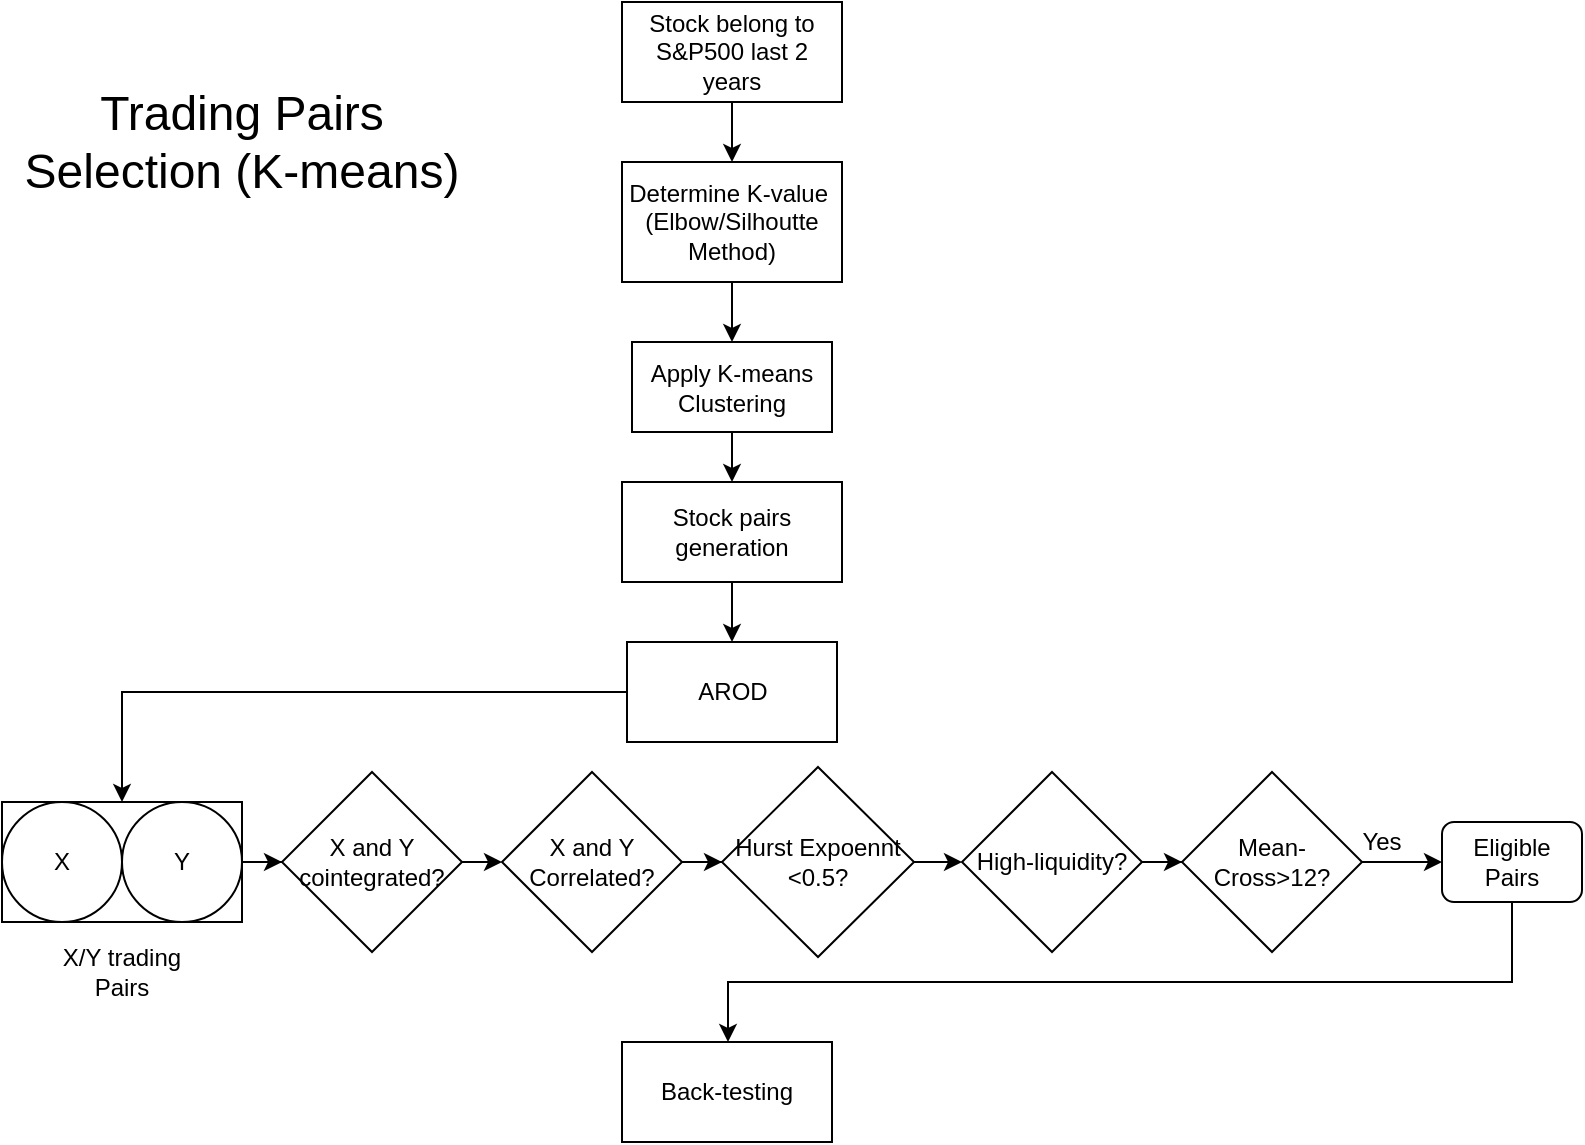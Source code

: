 <mxfile version="20.6.0" type="device"><diagram id="8md5lMmjaiQX5xRIKl1F" name="第 1 页"><mxGraphModel dx="1422" dy="738" grid="1" gridSize="10" guides="1" tooltips="1" connect="1" arrows="1" fold="1" page="1" pageScale="1" pageWidth="827" pageHeight="1169" math="0" shadow="0"><root><mxCell id="0"/><mxCell id="1" parent="0"/><mxCell id="LDWrdKYjF9cho_oMPqWQ-12" style="edgeStyle=orthogonalEdgeStyle;rounded=0;orthogonalLoop=1;jettySize=auto;html=1;entryX=0.5;entryY=0;entryDx=0;entryDy=0;" edge="1" parent="1" source="LDWrdKYjF9cho_oMPqWQ-3" target="LDWrdKYjF9cho_oMPqWQ-4"><mxGeometry relative="1" as="geometry"/></mxCell><mxCell id="LDWrdKYjF9cho_oMPqWQ-3" value="Stock belong to S&amp;amp;P500 last 2 years" style="rounded=0;whiteSpace=wrap;html=1;" vertex="1" parent="1"><mxGeometry x="330" y="20" width="110" height="50" as="geometry"/></mxCell><mxCell id="LDWrdKYjF9cho_oMPqWQ-11" style="edgeStyle=orthogonalEdgeStyle;rounded=0;orthogonalLoop=1;jettySize=auto;html=1;entryX=0.5;entryY=0;entryDx=0;entryDy=0;" edge="1" parent="1" source="LDWrdKYjF9cho_oMPqWQ-4" target="LDWrdKYjF9cho_oMPqWQ-6"><mxGeometry relative="1" as="geometry"/></mxCell><mxCell id="LDWrdKYjF9cho_oMPqWQ-4" value="Determine K-value&amp;nbsp; (Elbow/Silhoutte Method)" style="rounded=0;whiteSpace=wrap;html=1;" vertex="1" parent="1"><mxGeometry x="330" y="100" width="110" height="60" as="geometry"/></mxCell><mxCell id="LDWrdKYjF9cho_oMPqWQ-9" value="" style="edgeStyle=orthogonalEdgeStyle;rounded=0;orthogonalLoop=1;jettySize=auto;html=1;" edge="1" parent="1" source="LDWrdKYjF9cho_oMPqWQ-6" target="LDWrdKYjF9cho_oMPqWQ-8"><mxGeometry relative="1" as="geometry"/></mxCell><mxCell id="LDWrdKYjF9cho_oMPqWQ-6" value="Apply K-means Clustering" style="rounded=0;whiteSpace=wrap;html=1;" vertex="1" parent="1"><mxGeometry x="335" y="190" width="100" height="45" as="geometry"/></mxCell><mxCell id="LDWrdKYjF9cho_oMPqWQ-13" style="edgeStyle=orthogonalEdgeStyle;rounded=0;orthogonalLoop=1;jettySize=auto;html=1;" edge="1" parent="1" source="LDWrdKYjF9cho_oMPqWQ-8" target="LDWrdKYjF9cho_oMPqWQ-10"><mxGeometry relative="1" as="geometry"/></mxCell><mxCell id="LDWrdKYjF9cho_oMPqWQ-8" value="Stock pairs generation" style="rounded=0;whiteSpace=wrap;html=1;" vertex="1" parent="1"><mxGeometry x="330" y="260" width="110" height="50" as="geometry"/></mxCell><mxCell id="LDWrdKYjF9cho_oMPqWQ-42" style="edgeStyle=orthogonalEdgeStyle;rounded=0;orthogonalLoop=1;jettySize=auto;html=1;entryX=0.5;entryY=0;entryDx=0;entryDy=0;" edge="1" parent="1" source="LDWrdKYjF9cho_oMPqWQ-10" target="LDWrdKYjF9cho_oMPqWQ-33"><mxGeometry relative="1" as="geometry"/></mxCell><mxCell id="LDWrdKYjF9cho_oMPqWQ-10" value="AROD" style="rounded=0;whiteSpace=wrap;html=1;" vertex="1" parent="1"><mxGeometry x="332.5" y="340" width="105" height="50" as="geometry"/></mxCell><mxCell id="LDWrdKYjF9cho_oMPqWQ-17" value="" style="rounded=0;whiteSpace=wrap;html=1;" vertex="1" parent="1"><mxGeometry x="20" y="420" width="120" height="60" as="geometry"/></mxCell><mxCell id="LDWrdKYjF9cho_oMPqWQ-18" value="X" style="ellipse;whiteSpace=wrap;html=1;aspect=fixed;" vertex="1" parent="1"><mxGeometry x="20" y="420" width="60" height="60" as="geometry"/></mxCell><mxCell id="LDWrdKYjF9cho_oMPqWQ-19" value="Y" style="ellipse;whiteSpace=wrap;html=1;aspect=fixed;" vertex="1" parent="1"><mxGeometry x="80" y="420" width="60" height="60" as="geometry"/></mxCell><mxCell id="LDWrdKYjF9cho_oMPqWQ-31" style="edgeStyle=orthogonalEdgeStyle;rounded=0;orthogonalLoop=1;jettySize=auto;html=1;exitX=1;exitY=0.5;exitDx=0;exitDy=0;entryX=0;entryY=0.5;entryDx=0;entryDy=0;" edge="1" parent="1" source="LDWrdKYjF9cho_oMPqWQ-25" target="LDWrdKYjF9cho_oMPqWQ-28"><mxGeometry relative="1" as="geometry"/></mxCell><mxCell id="LDWrdKYjF9cho_oMPqWQ-25" value="X and Y cointegrated?" style="rhombus;whiteSpace=wrap;html=1;" vertex="1" parent="1"><mxGeometry x="160" y="405" width="90" height="90" as="geometry"/></mxCell><mxCell id="LDWrdKYjF9cho_oMPqWQ-40" style="edgeStyle=orthogonalEdgeStyle;rounded=0;orthogonalLoop=1;jettySize=auto;html=1;" edge="1" parent="1" source="LDWrdKYjF9cho_oMPqWQ-28" target="LDWrdKYjF9cho_oMPqWQ-29"><mxGeometry relative="1" as="geometry"/></mxCell><mxCell id="LDWrdKYjF9cho_oMPqWQ-28" value="X and Y Correlated?" style="rhombus;whiteSpace=wrap;html=1;" vertex="1" parent="1"><mxGeometry x="270" y="405" width="90" height="90" as="geometry"/></mxCell><mxCell id="LDWrdKYjF9cho_oMPqWQ-41" style="edgeStyle=orthogonalEdgeStyle;rounded=0;orthogonalLoop=1;jettySize=auto;html=1;" edge="1" parent="1" source="LDWrdKYjF9cho_oMPqWQ-29" target="LDWrdKYjF9cho_oMPqWQ-30"><mxGeometry relative="1" as="geometry"/></mxCell><mxCell id="LDWrdKYjF9cho_oMPqWQ-29" value="Hurst Expoennt &amp;lt;0.5?" style="rhombus;whiteSpace=wrap;html=1;" vertex="1" parent="1"><mxGeometry x="380" y="402.5" width="96" height="95" as="geometry"/></mxCell><mxCell id="LDWrdKYjF9cho_oMPqWQ-44" style="edgeStyle=orthogonalEdgeStyle;rounded=0;orthogonalLoop=1;jettySize=auto;html=1;" edge="1" parent="1" source="LDWrdKYjF9cho_oMPqWQ-30" target="LDWrdKYjF9cho_oMPqWQ-43"><mxGeometry relative="1" as="geometry"/></mxCell><mxCell id="LDWrdKYjF9cho_oMPqWQ-30" value="High-liquidity?" style="rhombus;whiteSpace=wrap;html=1;" vertex="1" parent="1"><mxGeometry x="500" y="405" width="90" height="90" as="geometry"/></mxCell><mxCell id="LDWrdKYjF9cho_oMPqWQ-47" style="edgeStyle=orthogonalEdgeStyle;rounded=0;orthogonalLoop=1;jettySize=auto;html=1;" edge="1" parent="1" source="LDWrdKYjF9cho_oMPqWQ-33" target="LDWrdKYjF9cho_oMPqWQ-25"><mxGeometry relative="1" as="geometry"/></mxCell><mxCell id="LDWrdKYjF9cho_oMPqWQ-33" value="" style="rounded=0;whiteSpace=wrap;html=1;" vertex="1" parent="1"><mxGeometry x="20" y="420" width="120" height="60" as="geometry"/></mxCell><mxCell id="LDWrdKYjF9cho_oMPqWQ-34" value="X" style="ellipse;whiteSpace=wrap;html=1;aspect=fixed;" vertex="1" parent="1"><mxGeometry x="20" y="420" width="60" height="60" as="geometry"/></mxCell><mxCell id="LDWrdKYjF9cho_oMPqWQ-35" value="Y" style="ellipse;whiteSpace=wrap;html=1;aspect=fixed;" vertex="1" parent="1"><mxGeometry x="80" y="420" width="60" height="60" as="geometry"/></mxCell><mxCell id="LDWrdKYjF9cho_oMPqWQ-52" style="edgeStyle=orthogonalEdgeStyle;rounded=0;orthogonalLoop=1;jettySize=auto;html=1;" edge="1" parent="1" source="LDWrdKYjF9cho_oMPqWQ-43" target="LDWrdKYjF9cho_oMPqWQ-50"><mxGeometry relative="1" as="geometry"/></mxCell><mxCell id="LDWrdKYjF9cho_oMPqWQ-43" value="Mean-Cross&amp;gt;12?" style="rhombus;whiteSpace=wrap;html=1;" vertex="1" parent="1"><mxGeometry x="610" y="405" width="90" height="90" as="geometry"/></mxCell><mxCell id="LDWrdKYjF9cho_oMPqWQ-59" style="edgeStyle=orthogonalEdgeStyle;rounded=0;orthogonalLoop=1;jettySize=auto;html=1;" edge="1" parent="1" source="LDWrdKYjF9cho_oMPqWQ-50" target="LDWrdKYjF9cho_oMPqWQ-53"><mxGeometry relative="1" as="geometry"><Array as="points"><mxPoint x="775" y="510"/><mxPoint x="383" y="510"/></Array></mxGeometry></mxCell><mxCell id="LDWrdKYjF9cho_oMPqWQ-50" value="Eligible Pairs" style="rounded=1;whiteSpace=wrap;html=1;" vertex="1" parent="1"><mxGeometry x="740" y="430" width="70" height="40" as="geometry"/></mxCell><mxCell id="LDWrdKYjF9cho_oMPqWQ-53" value="Back-testing" style="rounded=0;whiteSpace=wrap;html=1;" vertex="1" parent="1"><mxGeometry x="330" y="540" width="105" height="50" as="geometry"/></mxCell><mxCell id="LDWrdKYjF9cho_oMPqWQ-63" value="Yes" style="text;html=1;strokeColor=none;fillColor=none;align=center;verticalAlign=middle;whiteSpace=wrap;rounded=0;" vertex="1" parent="1"><mxGeometry x="690" y="430" width="40" height="20" as="geometry"/></mxCell><mxCell id="LDWrdKYjF9cho_oMPqWQ-64" value="X/Y trading Pairs" style="text;html=1;strokeColor=none;fillColor=none;align=center;verticalAlign=middle;whiteSpace=wrap;rounded=0;" vertex="1" parent="1"><mxGeometry x="35" y="490" width="90" height="30" as="geometry"/></mxCell><mxCell id="LDWrdKYjF9cho_oMPqWQ-67" value="&lt;font style=&quot;font-size: 24px;&quot;&gt;Trading Pairs Selection (K-means)&lt;/font&gt;" style="text;html=1;strokeColor=none;fillColor=none;align=center;verticalAlign=middle;whiteSpace=wrap;rounded=0;" vertex="1" parent="1"><mxGeometry x="30" y="70" width="220" height="40" as="geometry"/></mxCell></root></mxGraphModel></diagram></mxfile>